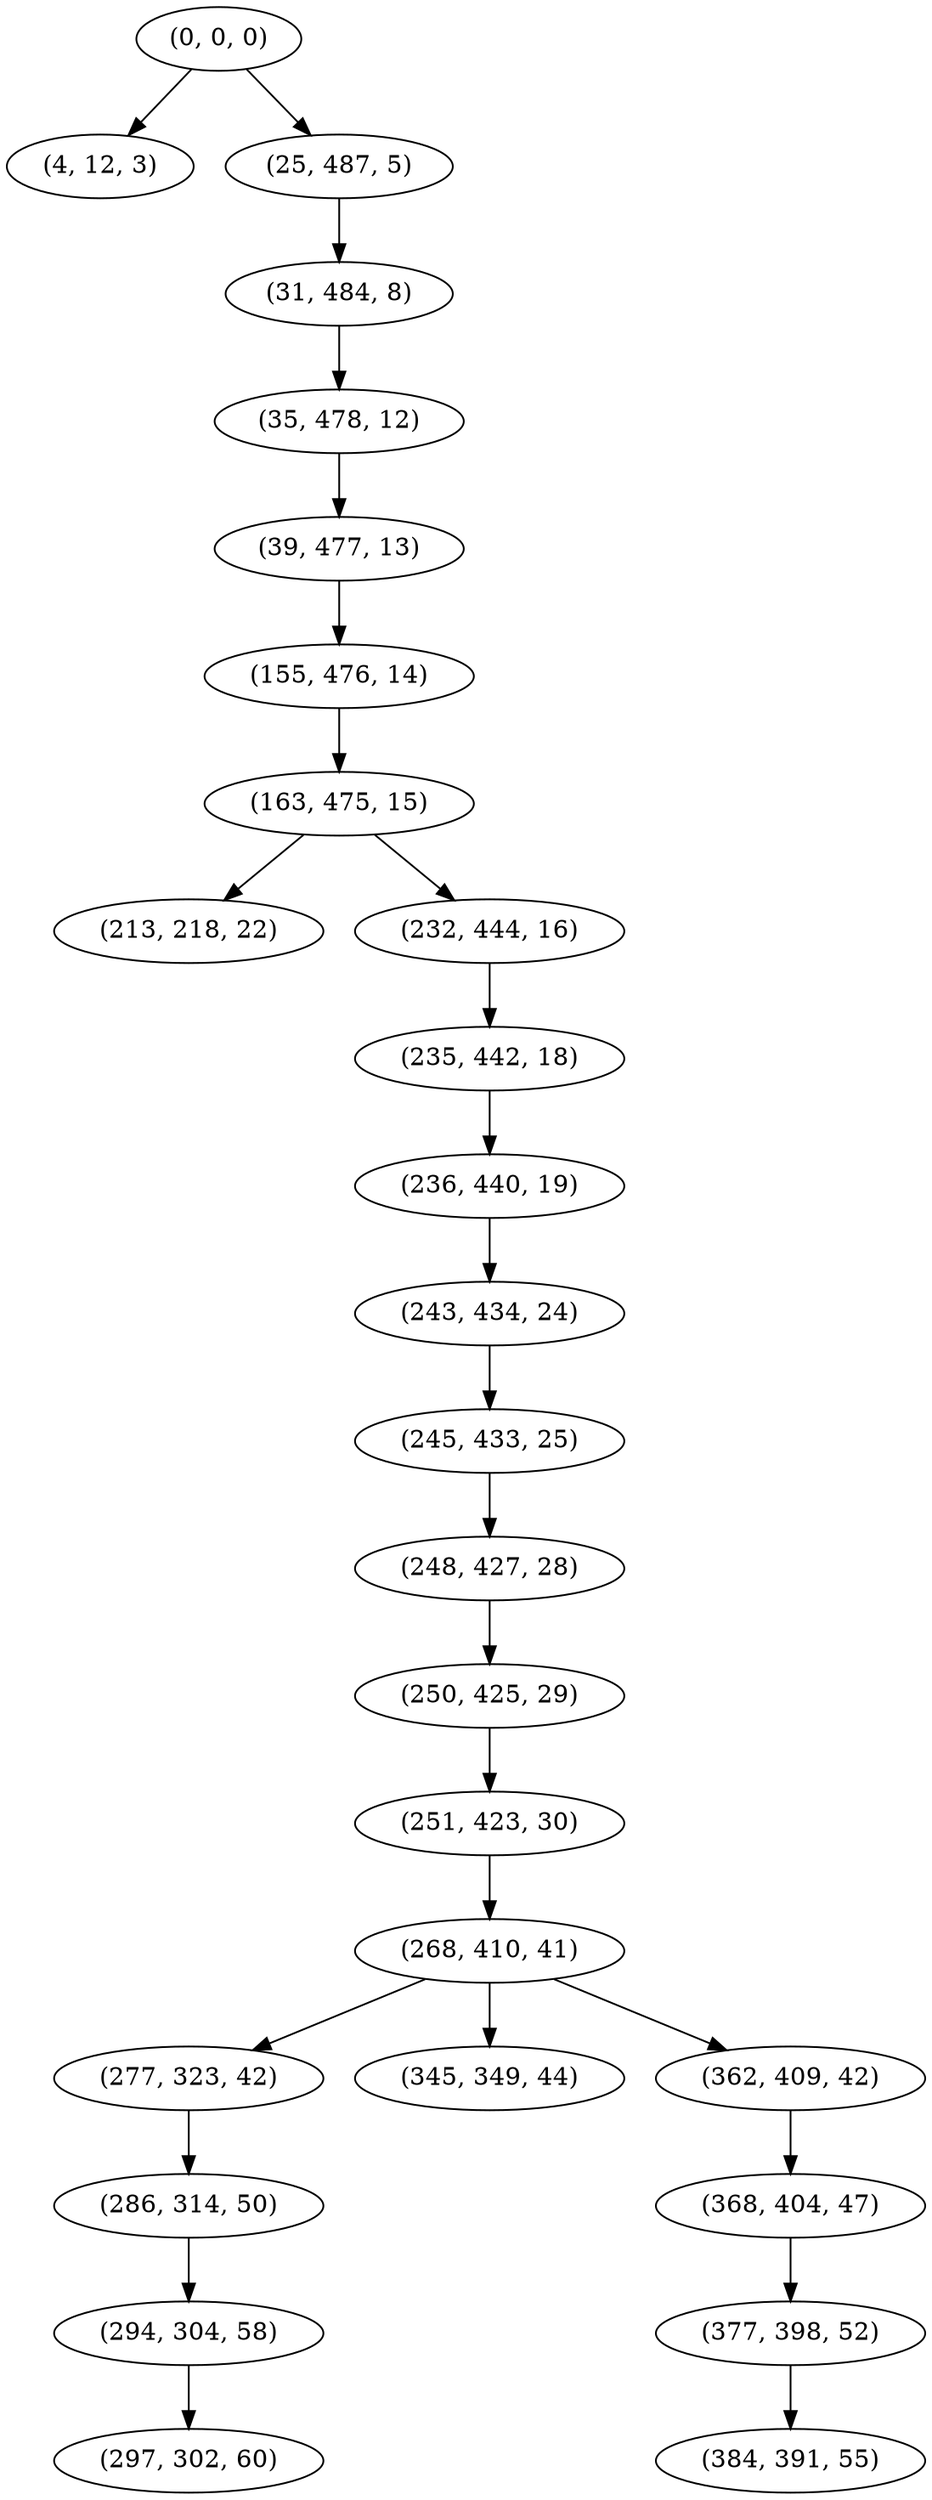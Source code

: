 digraph tree {
    "(0, 0, 0)";
    "(4, 12, 3)";
    "(25, 487, 5)";
    "(31, 484, 8)";
    "(35, 478, 12)";
    "(39, 477, 13)";
    "(155, 476, 14)";
    "(163, 475, 15)";
    "(213, 218, 22)";
    "(232, 444, 16)";
    "(235, 442, 18)";
    "(236, 440, 19)";
    "(243, 434, 24)";
    "(245, 433, 25)";
    "(248, 427, 28)";
    "(250, 425, 29)";
    "(251, 423, 30)";
    "(268, 410, 41)";
    "(277, 323, 42)";
    "(286, 314, 50)";
    "(294, 304, 58)";
    "(297, 302, 60)";
    "(345, 349, 44)";
    "(362, 409, 42)";
    "(368, 404, 47)";
    "(377, 398, 52)";
    "(384, 391, 55)";
    "(0, 0, 0)" -> "(4, 12, 3)";
    "(0, 0, 0)" -> "(25, 487, 5)";
    "(25, 487, 5)" -> "(31, 484, 8)";
    "(31, 484, 8)" -> "(35, 478, 12)";
    "(35, 478, 12)" -> "(39, 477, 13)";
    "(39, 477, 13)" -> "(155, 476, 14)";
    "(155, 476, 14)" -> "(163, 475, 15)";
    "(163, 475, 15)" -> "(213, 218, 22)";
    "(163, 475, 15)" -> "(232, 444, 16)";
    "(232, 444, 16)" -> "(235, 442, 18)";
    "(235, 442, 18)" -> "(236, 440, 19)";
    "(236, 440, 19)" -> "(243, 434, 24)";
    "(243, 434, 24)" -> "(245, 433, 25)";
    "(245, 433, 25)" -> "(248, 427, 28)";
    "(248, 427, 28)" -> "(250, 425, 29)";
    "(250, 425, 29)" -> "(251, 423, 30)";
    "(251, 423, 30)" -> "(268, 410, 41)";
    "(268, 410, 41)" -> "(277, 323, 42)";
    "(268, 410, 41)" -> "(345, 349, 44)";
    "(268, 410, 41)" -> "(362, 409, 42)";
    "(277, 323, 42)" -> "(286, 314, 50)";
    "(286, 314, 50)" -> "(294, 304, 58)";
    "(294, 304, 58)" -> "(297, 302, 60)";
    "(362, 409, 42)" -> "(368, 404, 47)";
    "(368, 404, 47)" -> "(377, 398, 52)";
    "(377, 398, 52)" -> "(384, 391, 55)";
}
